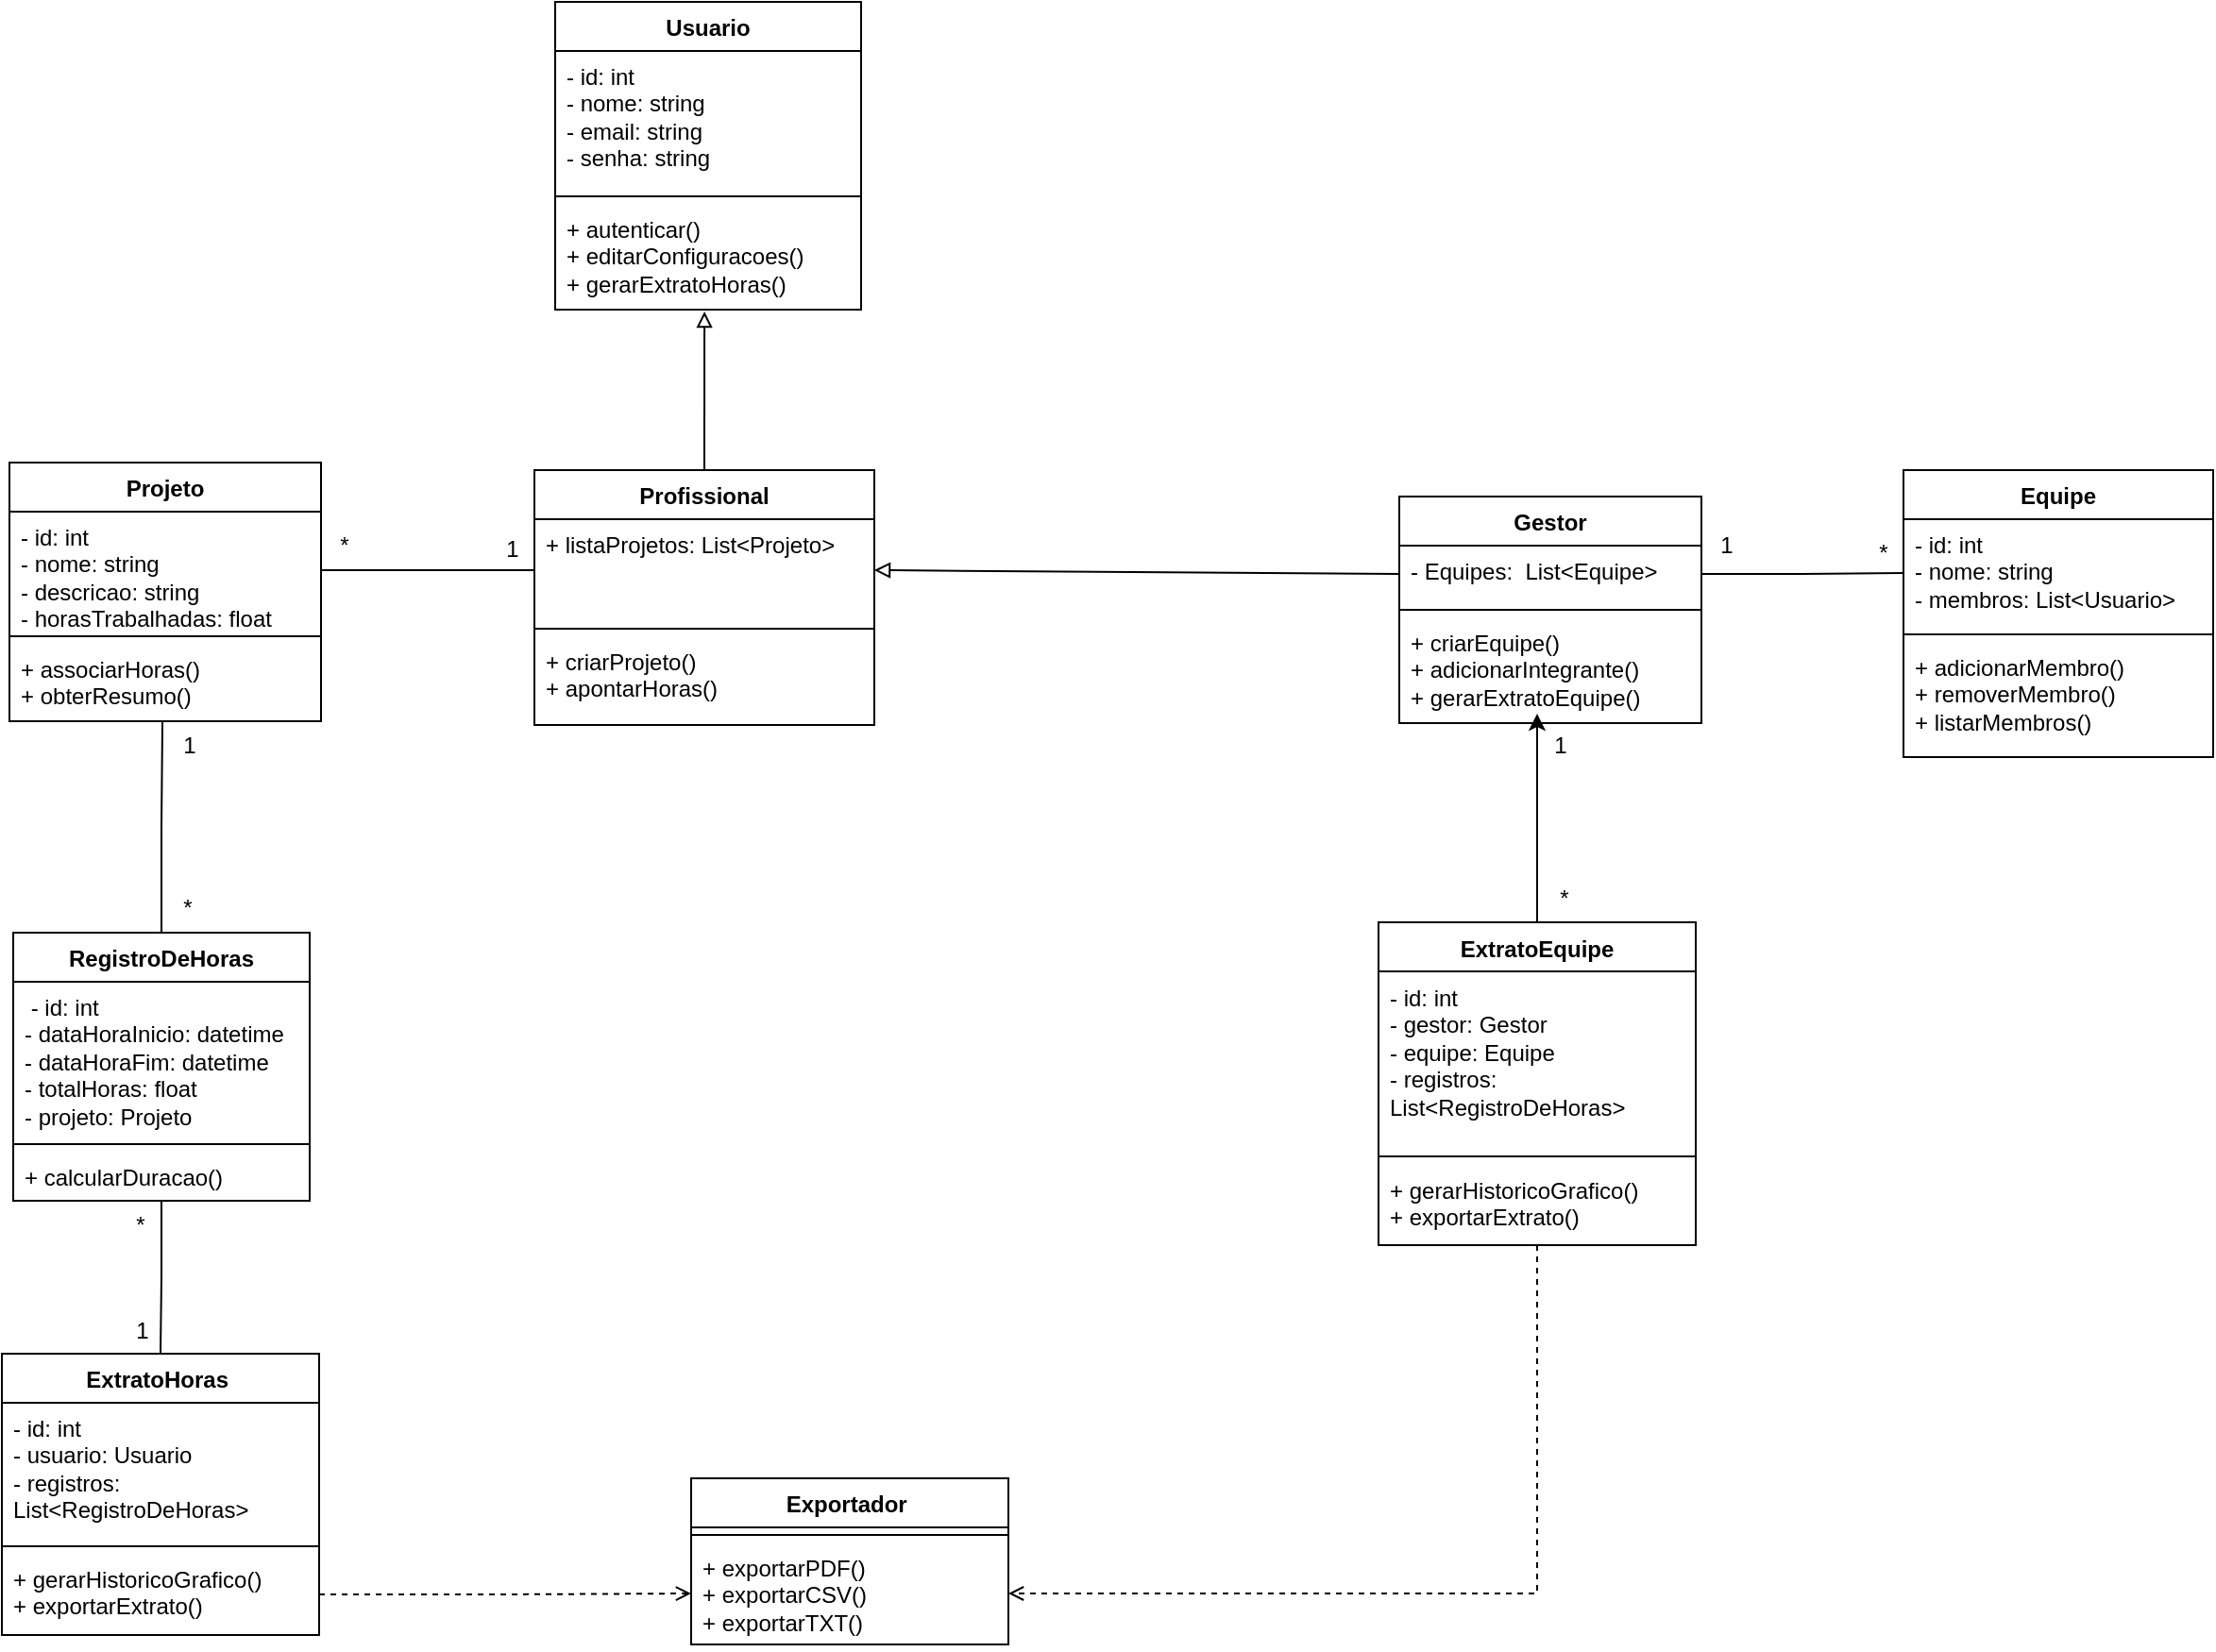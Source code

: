 <mxfile version="26.1.1">
  <diagram name="Página-1" id="pcYTJBQAk5TM8s-d7XTt">
    <mxGraphModel dx="1580" dy="1963" grid="0" gridSize="10" guides="1" tooltips="1" connect="1" arrows="1" fold="1" page="0" pageScale="1" pageWidth="827" pageHeight="1169" math="0" shadow="0">
      <root>
        <mxCell id="0" />
        <mxCell id="1" parent="0" />
        <mxCell id="JeSC3osL6zdDtPUzGC-p-1" value="Usuario" style="swimlane;fontStyle=1;align=center;verticalAlign=top;childLayout=stackLayout;horizontal=1;startSize=26;horizontalStack=0;resizeParent=1;resizeParentMax=0;resizeLast=0;collapsible=1;marginBottom=0;whiteSpace=wrap;html=1;" vertex="1" parent="1">
          <mxGeometry x="-83" y="94" width="162" height="163" as="geometry">
            <mxRectangle x="14" y="98" width="95" height="26" as="alternateBounds" />
          </mxGeometry>
        </mxCell>
        <mxCell id="JeSC3osL6zdDtPUzGC-p-2" value="&lt;div&gt;&lt;div&gt;- id: int&lt;/div&gt;&lt;div&gt;- nome: string&lt;/div&gt;&lt;div&gt;- email: string&lt;/div&gt;&lt;div&gt;- senha: string&lt;/div&gt;&lt;/div&gt;" style="text;strokeColor=none;fillColor=none;align=left;verticalAlign=top;spacingLeft=4;spacingRight=4;overflow=hidden;rotatable=0;points=[[0,0.5],[1,0.5]];portConstraint=eastwest;whiteSpace=wrap;html=1;" vertex="1" parent="JeSC3osL6zdDtPUzGC-p-1">
          <mxGeometry y="26" width="162" height="73" as="geometry" />
        </mxCell>
        <mxCell id="JeSC3osL6zdDtPUzGC-p-3" value="" style="line;strokeWidth=1;fillColor=none;align=left;verticalAlign=middle;spacingTop=-1;spacingLeft=3;spacingRight=3;rotatable=0;labelPosition=right;points=[];portConstraint=eastwest;strokeColor=inherit;" vertex="1" parent="JeSC3osL6zdDtPUzGC-p-1">
          <mxGeometry y="99" width="162" height="8" as="geometry" />
        </mxCell>
        <mxCell id="JeSC3osL6zdDtPUzGC-p-4" value="&lt;div&gt;+ autenticar()&lt;/div&gt;&lt;div&gt;+ editarConfiguracoes()&lt;/div&gt;&lt;div&gt;+ gerarExtratoHoras()&lt;/div&gt;" style="text;strokeColor=none;fillColor=none;align=left;verticalAlign=top;spacingLeft=4;spacingRight=4;overflow=hidden;rotatable=0;points=[[0,0.5],[1,0.5]];portConstraint=eastwest;whiteSpace=wrap;html=1;" vertex="1" parent="JeSC3osL6zdDtPUzGC-p-1">
          <mxGeometry y="107" width="162" height="56" as="geometry" />
        </mxCell>
        <mxCell id="y0vur__C6ss85zMQ2oS6-1" value="Profissional" style="swimlane;fontStyle=1;align=center;verticalAlign=top;childLayout=stackLayout;horizontal=1;startSize=26;horizontalStack=0;resizeParent=1;resizeParentMax=0;resizeLast=0;collapsible=1;marginBottom=0;whiteSpace=wrap;html=1;" vertex="1" parent="1">
          <mxGeometry x="-94" y="342" width="180" height="135" as="geometry">
            <mxRectangle x="14" y="98" width="95" height="26" as="alternateBounds" />
          </mxGeometry>
        </mxCell>
        <mxCell id="y0vur__C6ss85zMQ2oS6-2" value="+ listaProjetos: List&amp;lt;Projeto&amp;gt;&lt;div&gt;&lt;br&gt;&lt;/div&gt;" style="text;strokeColor=none;fillColor=none;align=left;verticalAlign=top;spacingLeft=4;spacingRight=4;overflow=hidden;rotatable=0;points=[[0,0.5],[1,0.5]];portConstraint=eastwest;whiteSpace=wrap;html=1;" vertex="1" parent="y0vur__C6ss85zMQ2oS6-1">
          <mxGeometry y="26" width="180" height="54" as="geometry" />
        </mxCell>
        <mxCell id="y0vur__C6ss85zMQ2oS6-3" value="" style="line;strokeWidth=1;fillColor=none;align=left;verticalAlign=middle;spacingTop=-1;spacingLeft=3;spacingRight=3;rotatable=0;labelPosition=right;points=[];portConstraint=eastwest;strokeColor=inherit;" vertex="1" parent="y0vur__C6ss85zMQ2oS6-1">
          <mxGeometry y="80" width="180" height="8" as="geometry" />
        </mxCell>
        <mxCell id="y0vur__C6ss85zMQ2oS6-4" value="+ criarProjeto()&lt;br&gt;+ apontarHoras()" style="text;strokeColor=none;fillColor=none;align=left;verticalAlign=top;spacingLeft=4;spacingRight=4;overflow=hidden;rotatable=0;points=[[0,0.5],[1,0.5]];portConstraint=eastwest;whiteSpace=wrap;html=1;" vertex="1" parent="y0vur__C6ss85zMQ2oS6-1">
          <mxGeometry y="88" width="180" height="47" as="geometry" />
        </mxCell>
        <mxCell id="y0vur__C6ss85zMQ2oS6-11" style="rounded=0;orthogonalLoop=1;jettySize=auto;html=1;exitX=0;exitY=0.5;exitDx=0;exitDy=0;entryX=1;entryY=0.5;entryDx=0;entryDy=0;endArrow=block;endFill=0;" edge="1" parent="1" source="y0vur__C6ss85zMQ2oS6-6" target="y0vur__C6ss85zMQ2oS6-2">
          <mxGeometry relative="1" as="geometry">
            <mxPoint x="248" y="313" as="targetPoint" />
          </mxGeometry>
        </mxCell>
        <mxCell id="y0vur__C6ss85zMQ2oS6-5" value="Gestor" style="swimlane;fontStyle=1;align=center;verticalAlign=top;childLayout=stackLayout;horizontal=1;startSize=26;horizontalStack=0;resizeParent=1;resizeParentMax=0;resizeLast=0;collapsible=1;marginBottom=0;whiteSpace=wrap;html=1;" vertex="1" parent="1">
          <mxGeometry x="364" y="356" width="160" height="120" as="geometry">
            <mxRectangle x="14" y="98" width="95" height="26" as="alternateBounds" />
          </mxGeometry>
        </mxCell>
        <mxCell id="y0vur__C6ss85zMQ2oS6-6" value="- Equipes: &amp;nbsp;List&amp;lt;Equipe&amp;gt;&lt;div&gt;&lt;br&gt;&lt;/div&gt;" style="text;strokeColor=none;fillColor=none;align=left;verticalAlign=top;spacingLeft=4;spacingRight=4;overflow=hidden;rotatable=0;points=[[0,0.5],[1,0.5]];portConstraint=eastwest;whiteSpace=wrap;html=1;" vertex="1" parent="y0vur__C6ss85zMQ2oS6-5">
          <mxGeometry y="26" width="160" height="30" as="geometry" />
        </mxCell>
        <mxCell id="y0vur__C6ss85zMQ2oS6-7" value="" style="line;strokeWidth=1;fillColor=none;align=left;verticalAlign=middle;spacingTop=-1;spacingLeft=3;spacingRight=3;rotatable=0;labelPosition=right;points=[];portConstraint=eastwest;strokeColor=inherit;" vertex="1" parent="y0vur__C6ss85zMQ2oS6-5">
          <mxGeometry y="56" width="160" height="8" as="geometry" />
        </mxCell>
        <mxCell id="y0vur__C6ss85zMQ2oS6-8" value="&lt;div&gt;+ criarEquipe()&lt;/div&gt;&lt;div&gt;+ adicionarIntegrante()&lt;/div&gt;&lt;div&gt;+ gerarExtratoEquipe()&lt;/div&gt;" style="text;strokeColor=none;fillColor=none;align=left;verticalAlign=top;spacingLeft=4;spacingRight=4;overflow=hidden;rotatable=0;points=[[0,0.5],[1,0.5]];portConstraint=eastwest;whiteSpace=wrap;html=1;" vertex="1" parent="y0vur__C6ss85zMQ2oS6-5">
          <mxGeometry y="64" width="160" height="56" as="geometry" />
        </mxCell>
        <mxCell id="JeSC3osL6zdDtPUzGC-p-5" value="Projeto" style="swimlane;fontStyle=1;align=center;verticalAlign=top;childLayout=stackLayout;horizontal=1;startSize=26;horizontalStack=0;resizeParent=1;resizeParentMax=0;resizeLast=0;collapsible=1;marginBottom=0;whiteSpace=wrap;html=1;" vertex="1" parent="1">
          <mxGeometry x="-372" y="338" width="165" height="137" as="geometry">
            <mxRectangle x="14" y="98" width="95" height="26" as="alternateBounds" />
          </mxGeometry>
        </mxCell>
        <mxCell id="JeSC3osL6zdDtPUzGC-p-6" value="&lt;div&gt;&lt;div&gt;- id: int&lt;/div&gt;&lt;div&gt;- nome: string&lt;/div&gt;&lt;div&gt;- descricao: string&lt;/div&gt;&lt;div&gt;- horasTrabalhadas: float&lt;/div&gt;&lt;/div&gt;" style="text;strokeColor=none;fillColor=none;align=left;verticalAlign=top;spacingLeft=4;spacingRight=4;overflow=hidden;rotatable=0;points=[[0,0.5],[1,0.5]];portConstraint=eastwest;whiteSpace=wrap;html=1;" vertex="1" parent="JeSC3osL6zdDtPUzGC-p-5">
          <mxGeometry y="26" width="165" height="62" as="geometry" />
        </mxCell>
        <mxCell id="JeSC3osL6zdDtPUzGC-p-7" value="" style="line;strokeWidth=1;fillColor=none;align=left;verticalAlign=middle;spacingTop=-1;spacingLeft=3;spacingRight=3;rotatable=0;labelPosition=right;points=[];portConstraint=eastwest;strokeColor=inherit;" vertex="1" parent="JeSC3osL6zdDtPUzGC-p-5">
          <mxGeometry y="88" width="165" height="8" as="geometry" />
        </mxCell>
        <mxCell id="JeSC3osL6zdDtPUzGC-p-8" value="&lt;div&gt;+ associarHoras()&lt;/div&gt;&lt;div&gt;+ obterResumo()&lt;/div&gt;" style="text;strokeColor=none;fillColor=none;align=left;verticalAlign=top;spacingLeft=4;spacingRight=4;overflow=hidden;rotatable=0;points=[[0,0.5],[1,0.5]];portConstraint=eastwest;whiteSpace=wrap;html=1;" vertex="1" parent="JeSC3osL6zdDtPUzGC-p-5">
          <mxGeometry y="96" width="165" height="41" as="geometry" />
        </mxCell>
        <mxCell id="y0vur__C6ss85zMQ2oS6-10" style="rounded=0;orthogonalLoop=1;jettySize=auto;html=1;exitX=0.5;exitY=0;exitDx=0;exitDy=0;entryX=0.488;entryY=1.018;entryDx=0;entryDy=0;entryPerimeter=0;endArrow=block;endFill=0;" edge="1" parent="1" source="y0vur__C6ss85zMQ2oS6-1" target="JeSC3osL6zdDtPUzGC-p-4">
          <mxGeometry relative="1" as="geometry" />
        </mxCell>
        <mxCell id="JeSC3osL6zdDtPUzGC-p-9" value="RegistroDeHoras" style="swimlane;fontStyle=1;align=center;verticalAlign=top;childLayout=stackLayout;horizontal=1;startSize=26;horizontalStack=0;resizeParent=1;resizeParentMax=0;resizeLast=0;collapsible=1;marginBottom=0;whiteSpace=wrap;html=1;" vertex="1" parent="1">
          <mxGeometry x="-370" y="587" width="157" height="142" as="geometry">
            <mxRectangle x="14" y="98" width="95" height="26" as="alternateBounds" />
          </mxGeometry>
        </mxCell>
        <mxCell id="JeSC3osL6zdDtPUzGC-p-10" value="&lt;div&gt;&amp;nbsp;- id: int&lt;/div&gt;&lt;div&gt;- dataHoraInicio: datetime&lt;/div&gt;&lt;div&gt;- dataHoraFim: datetime&lt;/div&gt;&lt;div&gt;- totalHoras: float&lt;/div&gt;&lt;div&gt;- projeto: Projeto&lt;/div&gt;" style="text;strokeColor=none;fillColor=none;align=left;verticalAlign=top;spacingLeft=4;spacingRight=4;overflow=hidden;rotatable=0;points=[[0,0.5],[1,0.5]];portConstraint=eastwest;whiteSpace=wrap;html=1;" vertex="1" parent="JeSC3osL6zdDtPUzGC-p-9">
          <mxGeometry y="26" width="157" height="82" as="geometry" />
        </mxCell>
        <mxCell id="JeSC3osL6zdDtPUzGC-p-11" value="" style="line;strokeWidth=1;fillColor=none;align=left;verticalAlign=middle;spacingTop=-1;spacingLeft=3;spacingRight=3;rotatable=0;labelPosition=right;points=[];portConstraint=eastwest;strokeColor=inherit;" vertex="1" parent="JeSC3osL6zdDtPUzGC-p-9">
          <mxGeometry y="108" width="157" height="8" as="geometry" />
        </mxCell>
        <mxCell id="JeSC3osL6zdDtPUzGC-p-12" value="+ calcularDuracao()" style="text;strokeColor=none;fillColor=none;align=left;verticalAlign=top;spacingLeft=4;spacingRight=4;overflow=hidden;rotatable=0;points=[[0,0.5],[1,0.5]];portConstraint=eastwest;whiteSpace=wrap;html=1;" vertex="1" parent="JeSC3osL6zdDtPUzGC-p-9">
          <mxGeometry y="116" width="157" height="26" as="geometry" />
        </mxCell>
        <mxCell id="JeSC3osL6zdDtPUzGC-p-13" value="ExtratoHoras&amp;nbsp;" style="swimlane;fontStyle=1;align=center;verticalAlign=top;childLayout=stackLayout;horizontal=1;startSize=26;horizontalStack=0;resizeParent=1;resizeParentMax=0;resizeLast=0;collapsible=1;marginBottom=0;whiteSpace=wrap;html=1;" vertex="1" parent="1">
          <mxGeometry x="-376" y="810" width="168" height="149" as="geometry">
            <mxRectangle x="14" y="98" width="95" height="26" as="alternateBounds" />
          </mxGeometry>
        </mxCell>
        <mxCell id="JeSC3osL6zdDtPUzGC-p-14" value="&lt;div&gt;- id: int&lt;/div&gt;&lt;div&gt;- usuario: Usuario&lt;/div&gt;&lt;div&gt;- registros: List&amp;lt;RegistroDeHoras&amp;gt;&lt;/div&gt;" style="text;strokeColor=none;fillColor=none;align=left;verticalAlign=top;spacingLeft=4;spacingRight=4;overflow=hidden;rotatable=0;points=[[0,0.5],[1,0.5]];portConstraint=eastwest;whiteSpace=wrap;html=1;" vertex="1" parent="JeSC3osL6zdDtPUzGC-p-13">
          <mxGeometry y="26" width="168" height="72" as="geometry" />
        </mxCell>
        <mxCell id="JeSC3osL6zdDtPUzGC-p-15" value="" style="line;strokeWidth=1;fillColor=none;align=left;verticalAlign=middle;spacingTop=-1;spacingLeft=3;spacingRight=3;rotatable=0;labelPosition=right;points=[];portConstraint=eastwest;strokeColor=inherit;" vertex="1" parent="JeSC3osL6zdDtPUzGC-p-13">
          <mxGeometry y="98" width="168" height="8" as="geometry" />
        </mxCell>
        <mxCell id="JeSC3osL6zdDtPUzGC-p-16" value="&lt;div&gt;+ gerarHistoricoGrafico()&lt;/div&gt;&lt;div&gt;+ exportarExtrato()&lt;/div&gt;" style="text;strokeColor=none;fillColor=none;align=left;verticalAlign=top;spacingLeft=4;spacingRight=4;overflow=hidden;rotatable=0;points=[[0,0.5],[1,0.5]];portConstraint=eastwest;whiteSpace=wrap;html=1;" vertex="1" parent="JeSC3osL6zdDtPUzGC-p-13">
          <mxGeometry y="106" width="168" height="43" as="geometry" />
        </mxCell>
        <mxCell id="y0vur__C6ss85zMQ2oS6-12" style="edgeStyle=orthogonalEdgeStyle;rounded=0;orthogonalLoop=1;jettySize=auto;html=1;exitX=1;exitY=0.5;exitDx=0;exitDy=0;entryX=0;entryY=0.5;entryDx=0;entryDy=0;endArrow=none;startFill=0;" edge="1" parent="1" source="JeSC3osL6zdDtPUzGC-p-6" target="y0vur__C6ss85zMQ2oS6-2">
          <mxGeometry relative="1" as="geometry" />
        </mxCell>
        <mxCell id="JeSC3osL6zdDtPUzGC-p-17" value="Exportador&amp;nbsp;" style="swimlane;fontStyle=1;align=center;verticalAlign=top;childLayout=stackLayout;horizontal=1;startSize=26;horizontalStack=0;resizeParent=1;resizeParentMax=0;resizeLast=0;collapsible=1;marginBottom=0;whiteSpace=wrap;html=1;" vertex="1" parent="1">
          <mxGeometry x="-11" y="876" width="168" height="88" as="geometry">
            <mxRectangle x="14" y="98" width="95" height="26" as="alternateBounds" />
          </mxGeometry>
        </mxCell>
        <mxCell id="JeSC3osL6zdDtPUzGC-p-19" value="" style="line;strokeWidth=1;fillColor=none;align=left;verticalAlign=middle;spacingTop=-1;spacingLeft=3;spacingRight=3;rotatable=0;labelPosition=right;points=[];portConstraint=eastwest;strokeColor=inherit;" vertex="1" parent="JeSC3osL6zdDtPUzGC-p-17">
          <mxGeometry y="26" width="168" height="8" as="geometry" />
        </mxCell>
        <mxCell id="JeSC3osL6zdDtPUzGC-p-20" value="&lt;div&gt;+ exportarPDF()&lt;/div&gt;&lt;div&gt;+ exportarCSV()&lt;/div&gt;&lt;div&gt;+ exportarTXT()&lt;/div&gt;" style="text;strokeColor=none;fillColor=none;align=left;verticalAlign=top;spacingLeft=4;spacingRight=4;overflow=hidden;rotatable=0;points=[[0,0.5],[1,0.5]];portConstraint=eastwest;whiteSpace=wrap;html=1;" vertex="1" parent="JeSC3osL6zdDtPUzGC-p-17">
          <mxGeometry y="34" width="168" height="54" as="geometry" />
        </mxCell>
        <mxCell id="y0vur__C6ss85zMQ2oS6-14" value="1" style="text;html=1;align=center;verticalAlign=middle;resizable=0;points=[];autosize=1;strokeColor=none;fillColor=none;" vertex="1" parent="1">
          <mxGeometry x="-119" y="371" width="25" height="26" as="geometry" />
        </mxCell>
        <mxCell id="y0vur__C6ss85zMQ2oS6-15" value="*" style="text;html=1;align=center;verticalAlign=middle;resizable=0;points=[];autosize=1;strokeColor=none;fillColor=none;" vertex="1" parent="1">
          <mxGeometry x="-207" y="369" width="23" height="26" as="geometry" />
        </mxCell>
        <mxCell id="JeSC3osL6zdDtPUzGC-p-21" value="Equipe" style="swimlane;fontStyle=1;align=center;verticalAlign=top;childLayout=stackLayout;horizontal=1;startSize=26;horizontalStack=0;resizeParent=1;resizeParentMax=0;resizeLast=0;collapsible=1;marginBottom=0;whiteSpace=wrap;html=1;" vertex="1" parent="1">
          <mxGeometry x="631" y="342" width="164" height="152" as="geometry">
            <mxRectangle x="14" y="98" width="95" height="26" as="alternateBounds" />
          </mxGeometry>
        </mxCell>
        <mxCell id="JeSC3osL6zdDtPUzGC-p-22" value="&lt;div&gt;- id: int&lt;/div&gt;&lt;div&gt;- nome: string&lt;/div&gt;&lt;div&gt;- membros: List&amp;lt;Usuario&amp;gt;&lt;/div&gt;" style="text;strokeColor=none;fillColor=none;align=left;verticalAlign=top;spacingLeft=4;spacingRight=4;overflow=hidden;rotatable=0;points=[[0,0.5],[1,0.5]];portConstraint=eastwest;whiteSpace=wrap;html=1;" vertex="1" parent="JeSC3osL6zdDtPUzGC-p-21">
          <mxGeometry y="26" width="164" height="57" as="geometry" />
        </mxCell>
        <mxCell id="JeSC3osL6zdDtPUzGC-p-23" value="" style="line;strokeWidth=1;fillColor=none;align=left;verticalAlign=middle;spacingTop=-1;spacingLeft=3;spacingRight=3;rotatable=0;labelPosition=right;points=[];portConstraint=eastwest;strokeColor=inherit;" vertex="1" parent="JeSC3osL6zdDtPUzGC-p-21">
          <mxGeometry y="83" width="164" height="8" as="geometry" />
        </mxCell>
        <mxCell id="JeSC3osL6zdDtPUzGC-p-24" value="&lt;div&gt;+ adicionarMembro()&lt;/div&gt;&lt;div&gt;+ removerMembro()&lt;/div&gt;&lt;div&gt;+ listarMembros()&lt;/div&gt;&lt;div&gt;&lt;br&gt;&lt;/div&gt;" style="text;strokeColor=none;fillColor=none;align=left;verticalAlign=top;spacingLeft=4;spacingRight=4;overflow=hidden;rotatable=0;points=[[0,0.5],[1,0.5]];portConstraint=eastwest;whiteSpace=wrap;html=1;" vertex="1" parent="JeSC3osL6zdDtPUzGC-p-21">
          <mxGeometry y="91" width="164" height="61" as="geometry" />
        </mxCell>
        <mxCell id="y0vur__C6ss85zMQ2oS6-16" style="edgeStyle=orthogonalEdgeStyle;rounded=0;orthogonalLoop=1;jettySize=auto;html=1;exitX=0.5;exitY=0;exitDx=0;exitDy=0;entryX=0.491;entryY=1;entryDx=0;entryDy=0;entryPerimeter=0;endArrow=none;startFill=0;" edge="1" parent="1" source="JeSC3osL6zdDtPUzGC-p-9" target="JeSC3osL6zdDtPUzGC-p-8">
          <mxGeometry relative="1" as="geometry" />
        </mxCell>
        <mxCell id="y0vur__C6ss85zMQ2oS6-17" value="1" style="text;html=1;align=center;verticalAlign=middle;resizable=0;points=[];autosize=1;strokeColor=none;fillColor=none;" vertex="1" parent="1">
          <mxGeometry x="-290" y="475" width="25" height="26" as="geometry" />
        </mxCell>
        <mxCell id="y0vur__C6ss85zMQ2oS6-18" value="*" style="text;html=1;align=center;verticalAlign=middle;resizable=0;points=[];autosize=1;strokeColor=none;fillColor=none;" vertex="1" parent="1">
          <mxGeometry x="-290" y="561" width="23" height="26" as="geometry" />
        </mxCell>
        <mxCell id="y0vur__C6ss85zMQ2oS6-19" style="edgeStyle=orthogonalEdgeStyle;rounded=0;orthogonalLoop=1;jettySize=auto;html=1;exitX=1;exitY=0.5;exitDx=0;exitDy=0;endArrow=none;startFill=0;" edge="1" parent="1" source="y0vur__C6ss85zMQ2oS6-6" target="JeSC3osL6zdDtPUzGC-p-22">
          <mxGeometry relative="1" as="geometry" />
        </mxCell>
        <mxCell id="y0vur__C6ss85zMQ2oS6-20" value="1" style="text;html=1;align=center;verticalAlign=middle;resizable=0;points=[];autosize=1;strokeColor=none;fillColor=none;" vertex="1" parent="1">
          <mxGeometry x="524" y="369" width="25" height="26" as="geometry" />
        </mxCell>
        <mxCell id="y0vur__C6ss85zMQ2oS6-21" value="*" style="text;html=1;align=center;verticalAlign=middle;resizable=0;points=[];autosize=1;strokeColor=none;fillColor=none;" vertex="1" parent="1">
          <mxGeometry x="608" y="372.5" width="23" height="26" as="geometry" />
        </mxCell>
        <mxCell id="y0vur__C6ss85zMQ2oS6-22" style="edgeStyle=orthogonalEdgeStyle;rounded=0;orthogonalLoop=1;jettySize=auto;html=1;endArrow=none;startFill=0;entryX=0.5;entryY=0;entryDx=0;entryDy=0;exitX=0.5;exitY=1;exitDx=0;exitDy=0;" edge="1" parent="1" source="JeSC3osL6zdDtPUzGC-p-9" target="JeSC3osL6zdDtPUzGC-p-13">
          <mxGeometry relative="1" as="geometry">
            <mxPoint x="-293" y="769" as="sourcePoint" />
          </mxGeometry>
        </mxCell>
        <mxCell id="JeSC3osL6zdDtPUzGC-p-25" style="edgeStyle=orthogonalEdgeStyle;rounded=0;orthogonalLoop=1;jettySize=auto;html=1;entryX=0;entryY=0.5;entryDx=0;entryDy=0;dashed=1;endArrow=open;endFill=0;exitX=1;exitY=0.5;exitDx=0;exitDy=0;" edge="1" parent="1" source="JeSC3osL6zdDtPUzGC-p-16" target="JeSC3osL6zdDtPUzGC-p-20">
          <mxGeometry relative="1" as="geometry" />
        </mxCell>
        <mxCell id="y0vur__C6ss85zMQ2oS6-23" value="1" style="text;html=1;align=center;verticalAlign=middle;resizable=0;points=[];autosize=1;strokeColor=none;fillColor=none;" vertex="1" parent="1">
          <mxGeometry x="-315" y="785" width="25" height="26" as="geometry" />
        </mxCell>
        <mxCell id="y0vur__C6ss85zMQ2oS6-24" value="*" style="text;html=1;align=center;verticalAlign=middle;resizable=0;points=[];autosize=1;strokeColor=none;fillColor=none;" vertex="1" parent="1">
          <mxGeometry x="-315" y="729" width="23" height="26" as="geometry" />
        </mxCell>
        <mxCell id="y0vur__C6ss85zMQ2oS6-25" value="ExtratoEquipe" style="swimlane;fontStyle=1;align=center;verticalAlign=top;childLayout=stackLayout;horizontal=1;startSize=26;horizontalStack=0;resizeParent=1;resizeParentMax=0;resizeLast=0;collapsible=1;marginBottom=0;whiteSpace=wrap;html=1;" vertex="1" parent="1">
          <mxGeometry x="353" y="581.5" width="168" height="171" as="geometry">
            <mxRectangle x="14" y="98" width="95" height="26" as="alternateBounds" />
          </mxGeometry>
        </mxCell>
        <mxCell id="y0vur__C6ss85zMQ2oS6-26" value="&lt;div&gt;- id: int&lt;/div&gt;&lt;div&gt;- gestor: Gestor&lt;br&gt;- equipe: Equipe&lt;/div&gt;&lt;div&gt;- registros: List&amp;lt;RegistroDeHoras&amp;gt;&lt;/div&gt;" style="text;strokeColor=none;fillColor=none;align=left;verticalAlign=top;spacingLeft=4;spacingRight=4;overflow=hidden;rotatable=0;points=[[0,0.5],[1,0.5]];portConstraint=eastwest;whiteSpace=wrap;html=1;" vertex="1" parent="y0vur__C6ss85zMQ2oS6-25">
          <mxGeometry y="26" width="168" height="94" as="geometry" />
        </mxCell>
        <mxCell id="y0vur__C6ss85zMQ2oS6-27" value="" style="line;strokeWidth=1;fillColor=none;align=left;verticalAlign=middle;spacingTop=-1;spacingLeft=3;spacingRight=3;rotatable=0;labelPosition=right;points=[];portConstraint=eastwest;strokeColor=inherit;" vertex="1" parent="y0vur__C6ss85zMQ2oS6-25">
          <mxGeometry y="120" width="168" height="8" as="geometry" />
        </mxCell>
        <mxCell id="y0vur__C6ss85zMQ2oS6-28" value="&lt;div&gt;+ gerarHistoricoGrafico()&lt;/div&gt;&lt;div&gt;+ exportarExtrato()&lt;/div&gt;" style="text;strokeColor=none;fillColor=none;align=left;verticalAlign=top;spacingLeft=4;spacingRight=4;overflow=hidden;rotatable=0;points=[[0,0.5],[1,0.5]];portConstraint=eastwest;whiteSpace=wrap;html=1;" vertex="1" parent="y0vur__C6ss85zMQ2oS6-25">
          <mxGeometry y="128" width="168" height="43" as="geometry" />
        </mxCell>
        <mxCell id="y0vur__C6ss85zMQ2oS6-29" style="edgeStyle=orthogonalEdgeStyle;rounded=0;orthogonalLoop=1;jettySize=auto;html=1;exitX=0.5;exitY=0;exitDx=0;exitDy=0;" edge="1" parent="1" source="y0vur__C6ss85zMQ2oS6-25">
          <mxGeometry relative="1" as="geometry">
            <mxPoint x="437" y="471" as="targetPoint" />
          </mxGeometry>
        </mxCell>
        <mxCell id="y0vur__C6ss85zMQ2oS6-30" value="1" style="text;html=1;align=center;verticalAlign=middle;resizable=0;points=[];autosize=1;strokeColor=none;fillColor=none;" vertex="1" parent="1">
          <mxGeometry x="436" y="475" width="25" height="26" as="geometry" />
        </mxCell>
        <mxCell id="y0vur__C6ss85zMQ2oS6-31" value="*" style="text;html=1;align=center;verticalAlign=middle;resizable=0;points=[];autosize=1;strokeColor=none;fillColor=none;" vertex="1" parent="1">
          <mxGeometry x="439" y="555.5" width="23" height="26" as="geometry" />
        </mxCell>
        <mxCell id="JeSC3osL6zdDtPUzGC-p-27" style="edgeStyle=orthogonalEdgeStyle;rounded=0;orthogonalLoop=1;jettySize=auto;html=1;entryX=1;entryY=0.5;entryDx=0;entryDy=0;endArrow=open;startFill=0;dashed=1;endFill=0;exitX=0.5;exitY=1;exitDx=0;exitDy=0;" edge="1" parent="1" source="y0vur__C6ss85zMQ2oS6-25" target="JeSC3osL6zdDtPUzGC-p-20">
          <mxGeometry relative="1" as="geometry">
            <mxPoint x="437" y="763" as="sourcePoint" />
            <Array as="points">
              <mxPoint x="437" y="937" />
            </Array>
          </mxGeometry>
        </mxCell>
      </root>
    </mxGraphModel>
  </diagram>
</mxfile>
